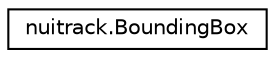 digraph "Graphical Class Hierarchy"
{
  edge [fontname="Helvetica",fontsize="10",labelfontname="Helvetica",labelfontsize="10"];
  node [fontname="Helvetica",fontsize="10",shape=record];
  rankdir="LR";
  Node1 [label="nuitrack.BoundingBox",height=0.2,width=0.4,color="black", fillcolor="white", style="filled",URL="$structnuitrack_1_1BoundingBox.html",tooltip="Stores a bounding box properties. "];
}
